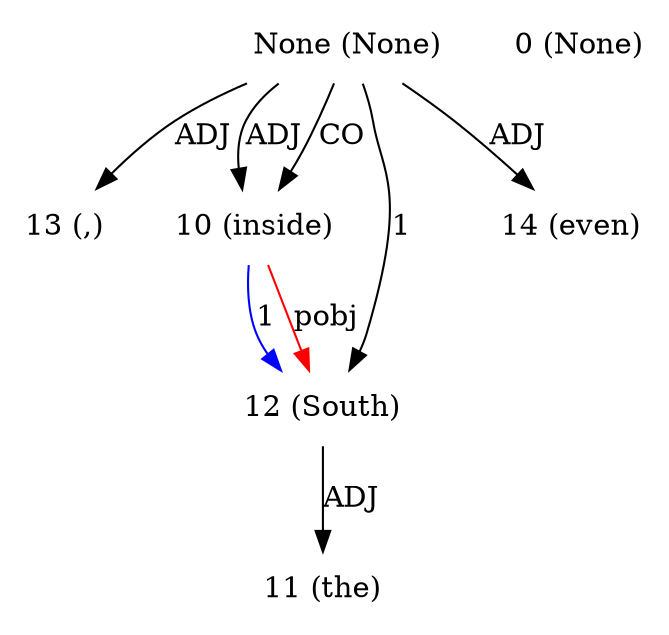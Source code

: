digraph G{
edge [dir=forward]
node [shape=plaintext]

None [label="None (None)"]
None -> 13 [label="ADJ"]
None [label="None (None)"]
None -> 10 [label="ADJ"]
None [label="None (None)"]
None -> 12 [label="1"]
None -> 10 [label="CO"]
None [label="None (None)"]
None -> 14 [label="ADJ"]
0 [label="0 (None)"]
10 [label="10 (inside)"]
10 -> 12 [label="1", color="blue"]
11 [label="11 (the)"]
12 [label="12 (South)"]
10 -> 12 [label="pobj", color="red"]
12 -> 11 [label="ADJ"]
13 [label="13 (,)"]
14 [label="14 (even)"]
}
